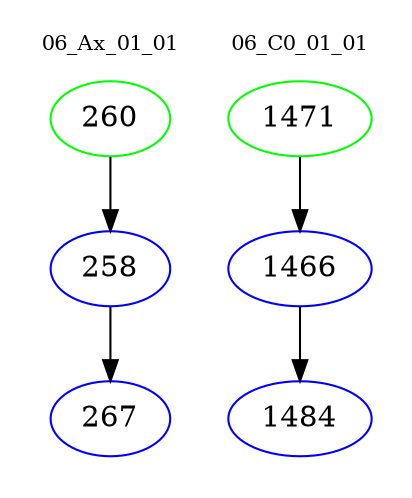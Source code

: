 digraph{
subgraph cluster_0 {
color = white
label = "06_Ax_01_01";
fontsize=10;
T0_260 [label="260", color="green"]
T0_260 -> T0_258 [color="black"]
T0_258 [label="258", color="blue"]
T0_258 -> T0_267 [color="black"]
T0_267 [label="267", color="blue"]
}
subgraph cluster_1 {
color = white
label = "06_C0_01_01";
fontsize=10;
T1_1471 [label="1471", color="green"]
T1_1471 -> T1_1466 [color="black"]
T1_1466 [label="1466", color="blue"]
T1_1466 -> T1_1484 [color="black"]
T1_1484 [label="1484", color="blue"]
}
}
